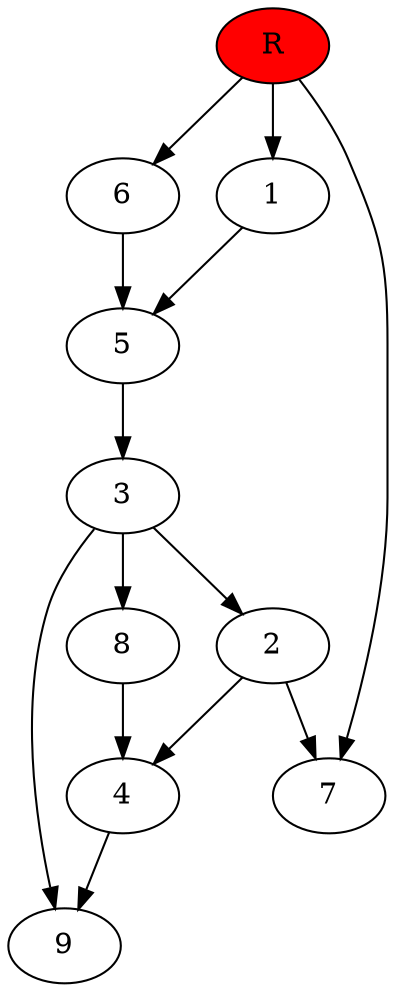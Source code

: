 digraph prb3634 {
	1
	2
	3
	4
	5
	6
	7
	8
	R [fillcolor="#ff0000" style=filled]
	1 -> 5
	2 -> 4
	2 -> 7
	3 -> 2
	3 -> 8
	3 -> 9
	4 -> 9
	5 -> 3
	6 -> 5
	8 -> 4
	R -> 1
	R -> 6
	R -> 7
}
